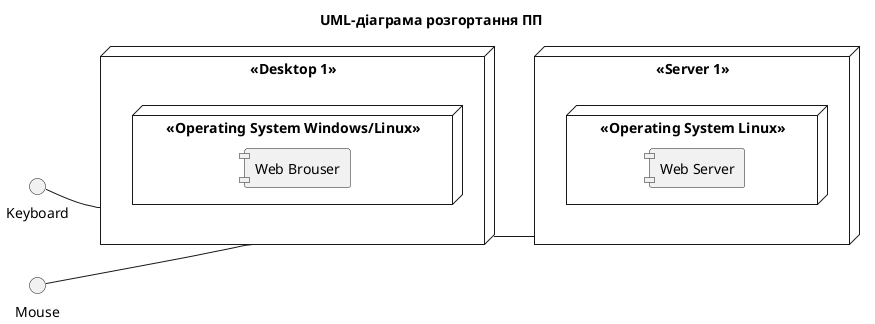 @startuml

title UML-діаграма розгортання ПП

left to right direction

skinparam componentStyle uml1

node "<<Desktop 1>>" as dk1 {
	node "<<Operating System Windows/Linux>>" {
		component [Web Brouser]
	}
}

interface Keyboard

interface Mouse

Keyboard -- dk1

Mouse -- dk1

node "<<Server 1>>" as serv1 {
	node "<<Operating System Linux>>" {
		component [Web Server]
	}
}

dk1 -- serv1

@enduml
